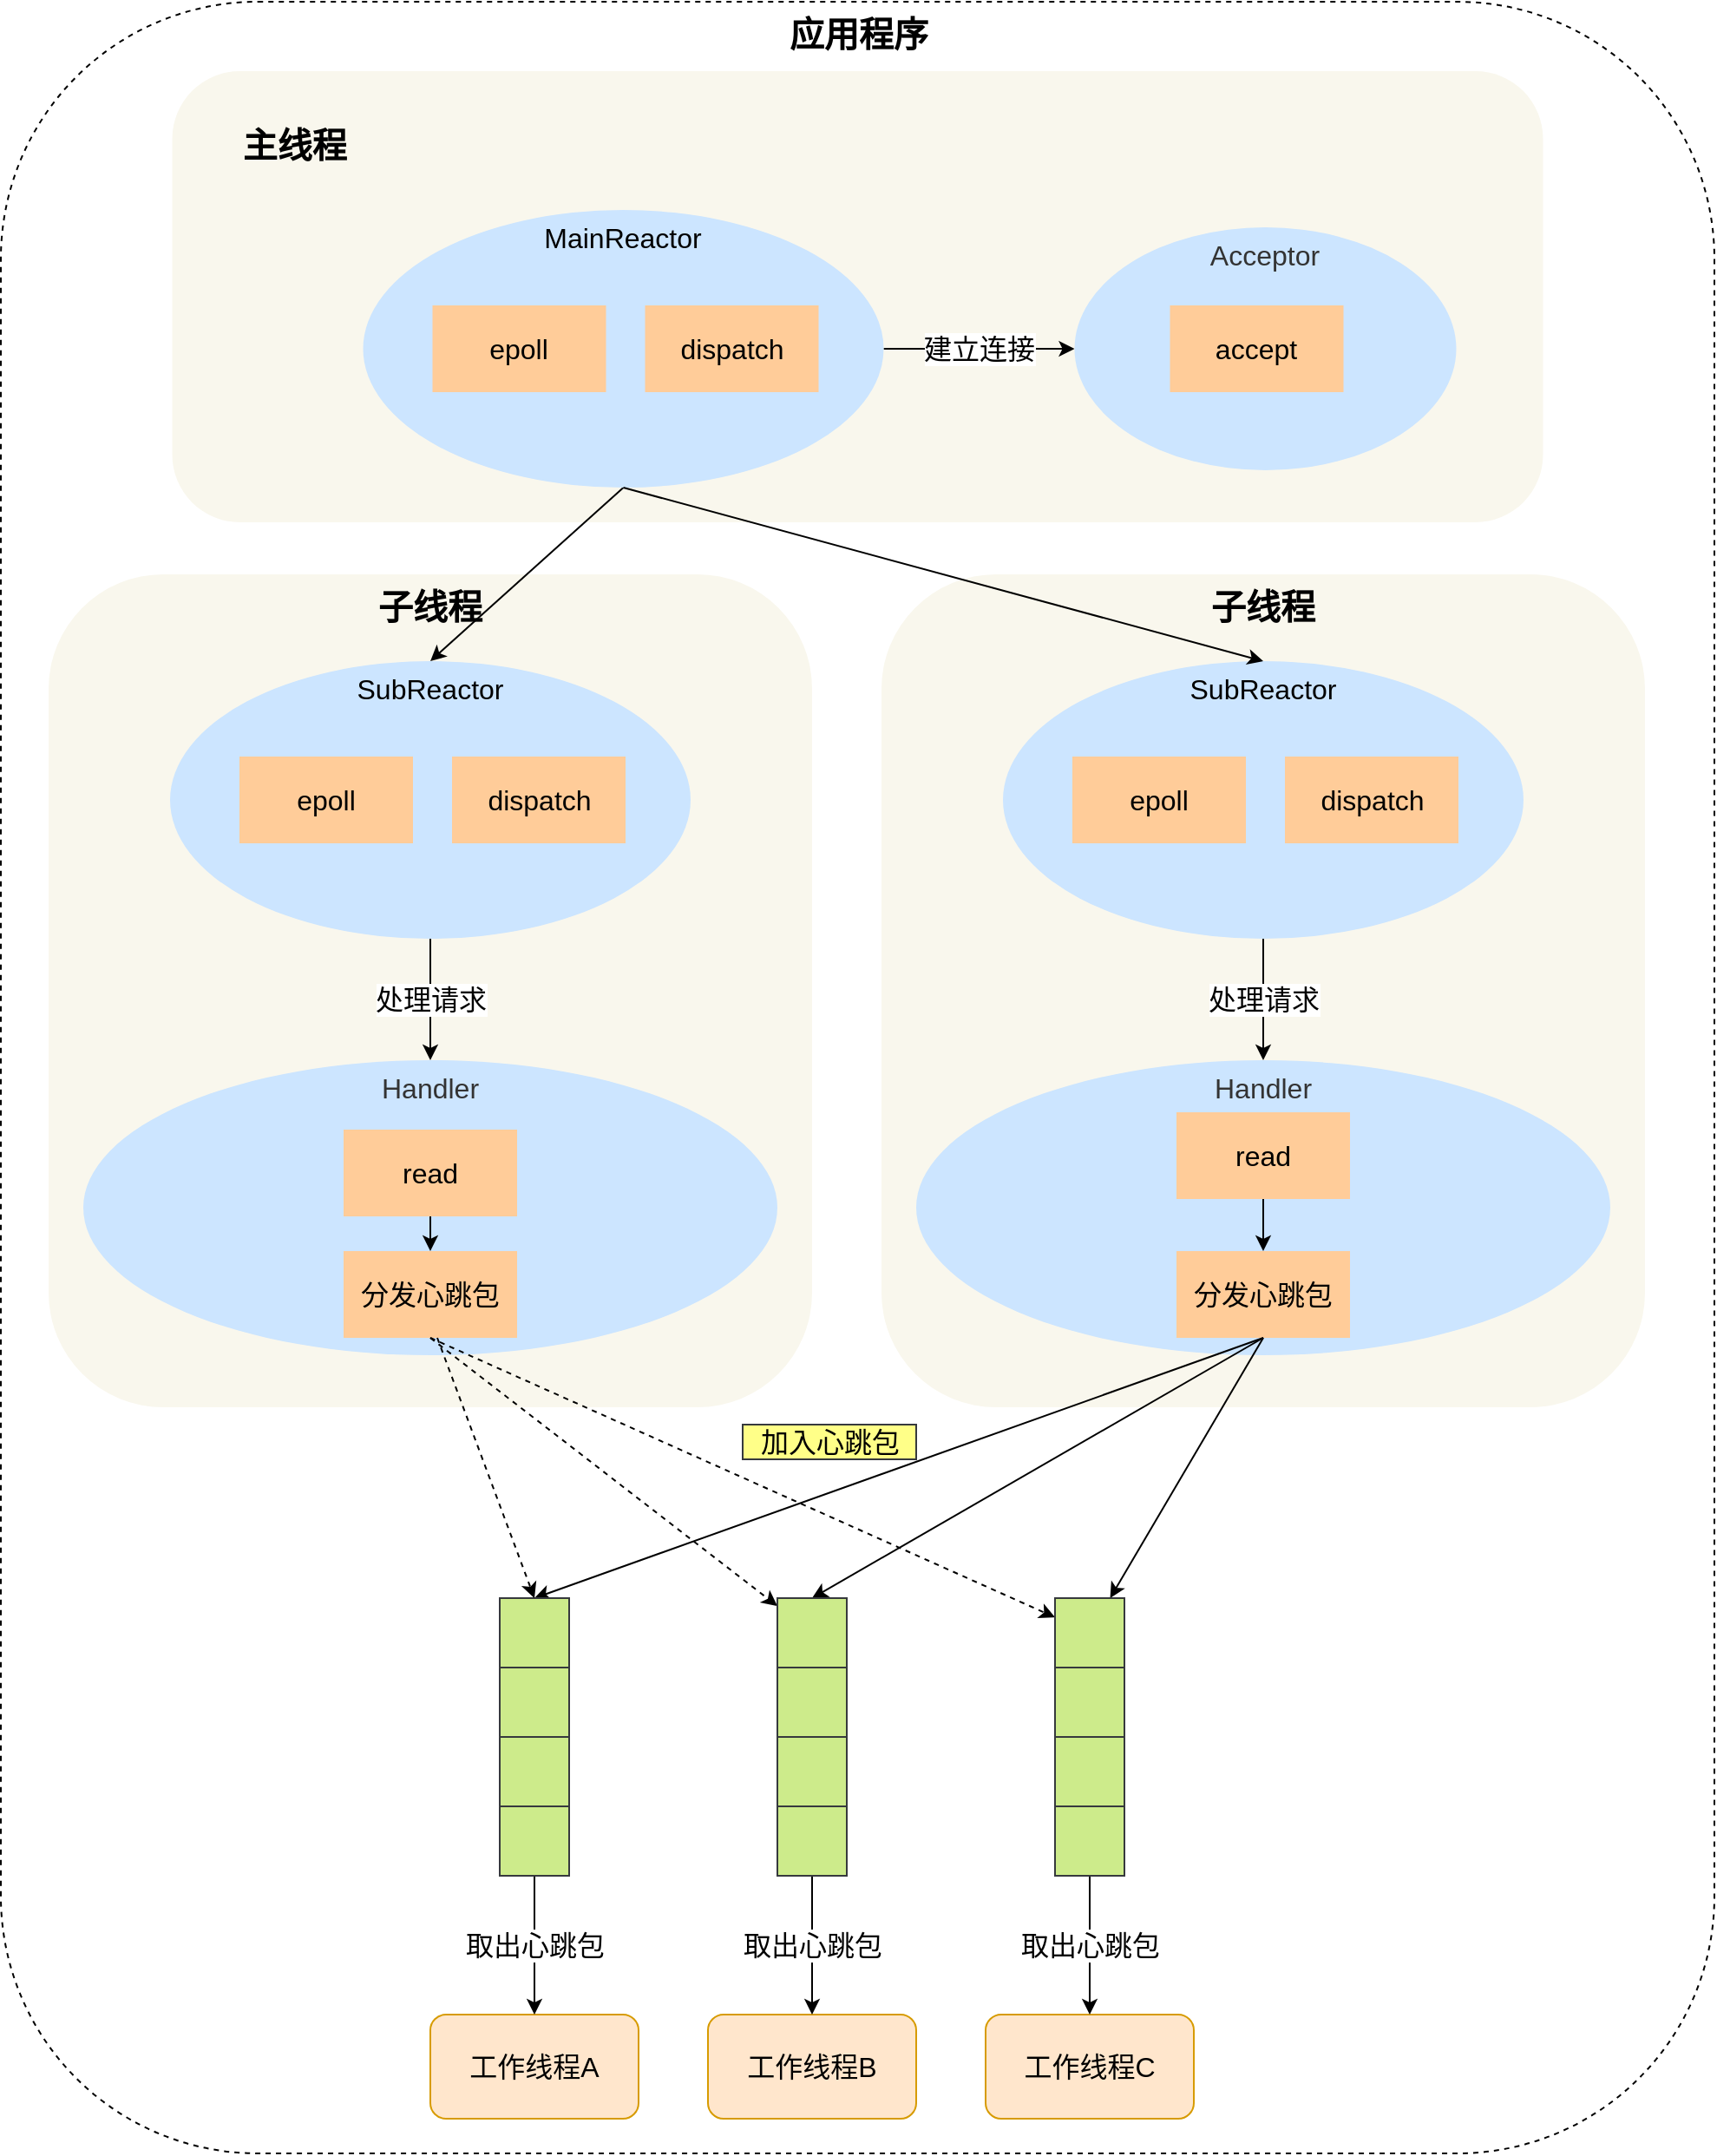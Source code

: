 <mxfile version="14.6.11" type="github">
  <diagram id="UoGNkfEAKLAxKAn6Frxw" name="第 1 页">
    <mxGraphModel dx="1773" dy="800" grid="1" gridSize="10" guides="1" tooltips="1" connect="1" arrows="1" fold="1" page="1" pageScale="1" pageWidth="827" pageHeight="1169" math="0" shadow="0">
      <root>
        <mxCell id="0" />
        <mxCell id="1" parent="0" />
        <mxCell id="xM4Qo2fzndsdYVtqKHqX-38" value="&lt;font style=&quot;font-size: 20px&quot;&gt;&lt;b&gt;应用程序&lt;/b&gt;&lt;/font&gt;" style="rounded=1;whiteSpace=wrap;html=1;labelBackgroundColor=none;fontSize=19;align=center;horizontal=1;verticalAlign=top;dashed=1;" vertex="1" parent="1">
          <mxGeometry x="-47.5" y="100" width="987.5" height="1240" as="geometry" />
        </mxCell>
        <mxCell id="xM4Qo2fzndsdYVtqKHqX-39" value="&lt;span style=&quot;font-size: 20px&quot;&gt;&lt;b&gt;子线程&lt;/b&gt;&lt;/span&gt;" style="rounded=1;whiteSpace=wrap;html=1;fontSize=16;align=center;verticalAlign=top;fillColor=#f9f7ed;strokeColor=none;" vertex="1" parent="1">
          <mxGeometry x="-20" y="430" width="440" height="480" as="geometry" />
        </mxCell>
        <mxCell id="xM4Qo2fzndsdYVtqKHqX-40" value="&lt;span style=&quot;font-size: 20px&quot;&gt;&lt;b&gt;&lt;br&gt;&amp;nbsp; &amp;nbsp; &amp;nbsp; &amp;nbsp;主线程&lt;/b&gt;&lt;/span&gt;" style="rounded=1;whiteSpace=wrap;html=1;fontSize=16;align=left;verticalAlign=top;fillColor=#f9f7ed;strokeColor=none;" vertex="1" parent="1">
          <mxGeometry x="51.25" y="140" width="790" height="260" as="geometry" />
        </mxCell>
        <mxCell id="xM4Qo2fzndsdYVtqKHqX-41" value="&lt;span style=&quot;color: rgb(51 , 51 , 51) ; font-family: &amp;#34;pingfang sc&amp;#34; , &amp;#34;lantinghei sc&amp;#34; , &amp;#34;microsoft yahei&amp;#34; , &amp;#34;hiragino sans gb&amp;#34; , &amp;#34;microsoft sans serif&amp;#34; , &amp;#34;wenquanyi micro hei&amp;#34; , &amp;#34;helvetica&amp;#34; , sans-serif&quot;&gt;Handler&lt;/span&gt;" style="ellipse;whiteSpace=wrap;html=1;verticalAlign=top;fontSize=16;fillColor=#cce5ff;labelBackgroundColor=none;strokeColor=none;" vertex="1" parent="1">
          <mxGeometry y="710" width="400" height="170" as="geometry" />
        </mxCell>
        <mxCell id="xM4Qo2fzndsdYVtqKHqX-42" value="建立连接" style="rounded=0;orthogonalLoop=1;jettySize=auto;html=1;entryX=0;entryY=0.5;entryDx=0;entryDy=0;fontSize=16;exitX=1;exitY=0.5;exitDx=0;exitDy=0;" edge="1" parent="1" source="xM4Qo2fzndsdYVtqKHqX-45" target="xM4Qo2fzndsdYVtqKHqX-48">
          <mxGeometry relative="1" as="geometry" />
        </mxCell>
        <mxCell id="xM4Qo2fzndsdYVtqKHqX-43" value="处理请求" style="rounded=0;orthogonalLoop=1;jettySize=auto;html=1;entryX=0.5;entryY=0;entryDx=0;entryDy=0;fontSize=16;" edge="1" parent="1" target="xM4Qo2fzndsdYVtqKHqX-41">
          <mxGeometry relative="1" as="geometry">
            <mxPoint x="200" y="640" as="sourcePoint" />
          </mxGeometry>
        </mxCell>
        <mxCell id="xM4Qo2fzndsdYVtqKHqX-44" style="rounded=0;orthogonalLoop=1;jettySize=auto;html=1;entryX=0.5;entryY=0;entryDx=0;entryDy=0;exitX=0.5;exitY=1;exitDx=0;exitDy=0;" edge="1" parent="1" source="xM4Qo2fzndsdYVtqKHqX-45" target="xM4Qo2fzndsdYVtqKHqX-50">
          <mxGeometry relative="1" as="geometry" />
        </mxCell>
        <mxCell id="xM4Qo2fzndsdYVtqKHqX-45" value="&lt;span style=&quot;font-size: 16px ; font-family: &amp;#34;pingfang sc&amp;#34; , &amp;#34;lantinghei sc&amp;#34; , &amp;#34;microsoft yahei&amp;#34; , &amp;#34;hiragino sans gb&amp;#34; , &amp;#34;microsoft sans serif&amp;#34; , &amp;#34;wenquanyi micro hei&amp;#34; , &amp;#34;helvetica&amp;#34; , sans-serif&quot;&gt;MainReactor&lt;/span&gt;" style="ellipse;html=1;verticalAlign=top;fontSize=16;fillColor=#cce5ff;whiteSpace=wrap;labelBackgroundColor=none;strokeColor=none;" vertex="1" parent="1">
          <mxGeometry x="161.25" y="220" width="300" height="160" as="geometry" />
        </mxCell>
        <mxCell id="xM4Qo2fzndsdYVtqKHqX-46" value="epoll" style="rounded=0;whiteSpace=wrap;html=1;fontSize=16;fillColor=#ffcc99;strokeColor=none;" vertex="1" parent="1">
          <mxGeometry x="201.25" y="275" width="100" height="50" as="geometry" />
        </mxCell>
        <mxCell id="xM4Qo2fzndsdYVtqKHqX-47" value="dispatch" style="rounded=0;whiteSpace=wrap;html=1;fontSize=16;fillColor=#ffcc99;strokeColor=none;" vertex="1" parent="1">
          <mxGeometry x="323.75" y="275" width="100" height="50" as="geometry" />
        </mxCell>
        <mxCell id="xM4Qo2fzndsdYVtqKHqX-48" value="&lt;span style=&quot;color: rgb(51, 51, 51); font-family: &amp;quot;pingfang sc&amp;quot;, &amp;quot;lantinghei sc&amp;quot;, &amp;quot;microsoft yahei&amp;quot;, &amp;quot;hiragino sans gb&amp;quot;, &amp;quot;microsoft sans serif&amp;quot;, &amp;quot;wenquanyi micro hei&amp;quot;, helvetica, sans-serif;&quot;&gt;Acceptor&lt;/span&gt;" style="ellipse;whiteSpace=wrap;html=1;verticalAlign=top;fontSize=16;fillColor=#cce5ff;labelBackgroundColor=none;strokeColor=none;" vertex="1" parent="1">
          <mxGeometry x="571.25" y="230" width="220" height="140" as="geometry" />
        </mxCell>
        <mxCell id="xM4Qo2fzndsdYVtqKHqX-49" value="accept" style="rounded=0;whiteSpace=wrap;html=1;fontSize=16;fillColor=#ffcc99;strokeColor=none;" vertex="1" parent="1">
          <mxGeometry x="626.25" y="275" width="100" height="50" as="geometry" />
        </mxCell>
        <mxCell id="xM4Qo2fzndsdYVtqKHqX-50" value="&lt;span style=&quot;font-size: 16px ; font-family: &amp;#34;pingfang sc&amp;#34; , &amp;#34;lantinghei sc&amp;#34; , &amp;#34;microsoft yahei&amp;#34; , &amp;#34;hiragino sans gb&amp;#34; , &amp;#34;microsoft sans serif&amp;#34; , &amp;#34;wenquanyi micro hei&amp;#34; , &amp;#34;helvetica&amp;#34; , sans-serif&quot;&gt;SubReactor&lt;/span&gt;" style="ellipse;html=1;verticalAlign=top;fontSize=16;fillColor=#cce5ff;whiteSpace=wrap;labelBackgroundColor=none;strokeColor=none;" vertex="1" parent="1">
          <mxGeometry x="50" y="480" width="300" height="160" as="geometry" />
        </mxCell>
        <mxCell id="xM4Qo2fzndsdYVtqKHqX-51" value="epoll" style="rounded=0;whiteSpace=wrap;html=1;fontSize=16;fillColor=#ffcc99;strokeColor=none;" vertex="1" parent="1">
          <mxGeometry x="90" y="535" width="100" height="50" as="geometry" />
        </mxCell>
        <mxCell id="xM4Qo2fzndsdYVtqKHqX-52" value="dispatch" style="rounded=0;whiteSpace=wrap;html=1;fontSize=16;fillColor=#ffcc99;strokeColor=none;" vertex="1" parent="1">
          <mxGeometry x="212.5" y="535" width="100" height="50" as="geometry" />
        </mxCell>
        <mxCell id="xM4Qo2fzndsdYVtqKHqX-53" value="&lt;span style=&quot;font-size: 20px&quot;&gt;&lt;b&gt;子线程&lt;/b&gt;&lt;/span&gt;" style="rounded=1;whiteSpace=wrap;html=1;fontSize=16;align=center;verticalAlign=top;fillColor=#f9f7ed;strokeColor=none;" vertex="1" parent="1">
          <mxGeometry x="460" y="430" width="440" height="480" as="geometry" />
        </mxCell>
        <mxCell id="xM4Qo2fzndsdYVtqKHqX-54" value="&lt;span style=&quot;color: rgb(51 , 51 , 51) ; font-family: &amp;#34;pingfang sc&amp;#34; , &amp;#34;lantinghei sc&amp;#34; , &amp;#34;microsoft yahei&amp;#34; , &amp;#34;hiragino sans gb&amp;#34; , &amp;#34;microsoft sans serif&amp;#34; , &amp;#34;wenquanyi micro hei&amp;#34; , &amp;#34;helvetica&amp;#34; , sans-serif&quot;&gt;Handler&lt;/span&gt;" style="ellipse;whiteSpace=wrap;html=1;verticalAlign=top;fontSize=16;fillColor=#cce5ff;labelBackgroundColor=none;strokeColor=none;" vertex="1" parent="1">
          <mxGeometry x="480" y="710" width="400" height="170" as="geometry" />
        </mxCell>
        <mxCell id="xM4Qo2fzndsdYVtqKHqX-55" value="处理请求" style="rounded=0;orthogonalLoop=1;jettySize=auto;html=1;entryX=0.5;entryY=0;entryDx=0;entryDy=0;fontSize=16;" edge="1" parent="1" target="xM4Qo2fzndsdYVtqKHqX-54">
          <mxGeometry relative="1" as="geometry">
            <mxPoint x="680" y="640" as="sourcePoint" />
          </mxGeometry>
        </mxCell>
        <mxCell id="xM4Qo2fzndsdYVtqKHqX-56" style="edgeStyle=none;rounded=0;orthogonalLoop=1;jettySize=auto;html=1;entryX=0.5;entryY=0;entryDx=0;entryDy=0;" edge="1" parent="1" source="xM4Qo2fzndsdYVtqKHqX-57" target="xM4Qo2fzndsdYVtqKHqX-61">
          <mxGeometry relative="1" as="geometry" />
        </mxCell>
        <mxCell id="xM4Qo2fzndsdYVtqKHqX-57" value="read" style="rounded=0;whiteSpace=wrap;html=1;fontSize=16;fillColor=#ffcc99;strokeColor=none;" vertex="1" parent="1">
          <mxGeometry x="630" y="740" width="100" height="50" as="geometry" />
        </mxCell>
        <mxCell id="xM4Qo2fzndsdYVtqKHqX-58" value="&lt;span style=&quot;font-size: 16px ; font-family: &amp;#34;pingfang sc&amp;#34; , &amp;#34;lantinghei sc&amp;#34; , &amp;#34;microsoft yahei&amp;#34; , &amp;#34;hiragino sans gb&amp;#34; , &amp;#34;microsoft sans serif&amp;#34; , &amp;#34;wenquanyi micro hei&amp;#34; , &amp;#34;helvetica&amp;#34; , sans-serif&quot;&gt;SubReactor&lt;/span&gt;" style="ellipse;html=1;verticalAlign=top;fontSize=16;fillColor=#cce5ff;whiteSpace=wrap;labelBackgroundColor=none;strokeColor=none;" vertex="1" parent="1">
          <mxGeometry x="530" y="480" width="300" height="160" as="geometry" />
        </mxCell>
        <mxCell id="xM4Qo2fzndsdYVtqKHqX-59" value="epoll" style="rounded=0;whiteSpace=wrap;html=1;fontSize=16;fillColor=#ffcc99;strokeColor=none;" vertex="1" parent="1">
          <mxGeometry x="570" y="535" width="100" height="50" as="geometry" />
        </mxCell>
        <mxCell id="xM4Qo2fzndsdYVtqKHqX-60" value="dispatch" style="rounded=0;whiteSpace=wrap;html=1;fontSize=16;fillColor=#ffcc99;strokeColor=none;" vertex="1" parent="1">
          <mxGeometry x="692.5" y="535" width="100" height="50" as="geometry" />
        </mxCell>
        <mxCell id="xM4Qo2fzndsdYVtqKHqX-61" value="分发心跳包" style="rounded=0;whiteSpace=wrap;html=1;fontSize=16;fillColor=#ffcc99;strokeColor=none;" vertex="1" parent="1">
          <mxGeometry x="630" y="820" width="100" height="50" as="geometry" />
        </mxCell>
        <mxCell id="xM4Qo2fzndsdYVtqKHqX-62" style="rounded=0;orthogonalLoop=1;jettySize=auto;html=1;entryX=0.5;entryY=0;entryDx=0;entryDy=0;exitX=0.5;exitY=1;exitDx=0;exitDy=0;" edge="1" parent="1" source="xM4Qo2fzndsdYVtqKHqX-45" target="xM4Qo2fzndsdYVtqKHqX-58">
          <mxGeometry relative="1" as="geometry" />
        </mxCell>
        <mxCell id="xM4Qo2fzndsdYVtqKHqX-63" style="edgeStyle=none;rounded=0;orthogonalLoop=1;jettySize=auto;html=1;entryX=0.5;entryY=0;entryDx=0;entryDy=0;" edge="1" parent="1" source="xM4Qo2fzndsdYVtqKHqX-64" target="xM4Qo2fzndsdYVtqKHqX-65">
          <mxGeometry relative="1" as="geometry" />
        </mxCell>
        <mxCell id="xM4Qo2fzndsdYVtqKHqX-64" value="read" style="rounded=0;whiteSpace=wrap;html=1;fontSize=16;fillColor=#ffcc99;strokeColor=none;" vertex="1" parent="1">
          <mxGeometry x="150" y="750" width="100" height="50" as="geometry" />
        </mxCell>
        <mxCell id="xM4Qo2fzndsdYVtqKHqX-65" value="分发心跳包" style="rounded=0;whiteSpace=wrap;html=1;fontSize=16;fillColor=#ffcc99;strokeColor=none;" vertex="1" parent="1">
          <mxGeometry x="150" y="820" width="100" height="50" as="geometry" />
        </mxCell>
        <mxCell id="xM4Qo2fzndsdYVtqKHqX-66" style="rounded=0;orthogonalLoop=1;jettySize=auto;html=1;dashed=1;fontSize=16;exitX=0.5;exitY=1;exitDx=0;exitDy=0;" edge="1" parent="1" source="xM4Qo2fzndsdYVtqKHqX-65" target="xM4Qo2fzndsdYVtqKHqX-79">
          <mxGeometry relative="1" as="geometry">
            <mxPoint x="320.5" y="1000" as="sourcePoint" />
          </mxGeometry>
        </mxCell>
        <mxCell id="xM4Qo2fzndsdYVtqKHqX-67" style="rounded=0;orthogonalLoop=1;jettySize=auto;html=1;dashed=1;fontSize=16;" edge="1" parent="1" target="xM4Qo2fzndsdYVtqKHqX-84">
          <mxGeometry relative="1" as="geometry">
            <mxPoint x="200" y="870" as="sourcePoint" />
          </mxGeometry>
        </mxCell>
        <mxCell id="xM4Qo2fzndsdYVtqKHqX-68" style="edgeStyle=none;rounded=0;orthogonalLoop=1;jettySize=auto;html=1;entryX=0.5;entryY=0;entryDx=0;entryDy=0;exitX=0.5;exitY=1;exitDx=0;exitDy=0;fontSize=16;" edge="1" parent="1" source="xM4Qo2fzndsdYVtqKHqX-61" target="xM4Qo2fzndsdYVtqKHqX-74">
          <mxGeometry relative="1" as="geometry">
            <mxPoint x="540.5" y="1000" as="sourcePoint" />
          </mxGeometry>
        </mxCell>
        <mxCell id="xM4Qo2fzndsdYVtqKHqX-69" style="edgeStyle=none;rounded=0;orthogonalLoop=1;jettySize=auto;html=1;entryX=0.5;entryY=0;entryDx=0;entryDy=0;exitX=0.5;exitY=1;exitDx=0;exitDy=0;fontSize=16;" edge="1" parent="1" source="xM4Qo2fzndsdYVtqKHqX-61" target="xM4Qo2fzndsdYVtqKHqX-79">
          <mxGeometry relative="1" as="geometry">
            <mxPoint x="540.5" y="1000" as="sourcePoint" />
          </mxGeometry>
        </mxCell>
        <mxCell id="xM4Qo2fzndsdYVtqKHqX-70" style="edgeStyle=none;rounded=0;orthogonalLoop=1;jettySize=auto;html=1;exitX=0.5;exitY=1;exitDx=0;exitDy=0;fontSize=16;" edge="1" parent="1" source="xM4Qo2fzndsdYVtqKHqX-61" target="xM4Qo2fzndsdYVtqKHqX-84">
          <mxGeometry relative="1" as="geometry">
            <mxPoint x="540.5" y="1000" as="sourcePoint" />
          </mxGeometry>
        </mxCell>
        <mxCell id="xM4Qo2fzndsdYVtqKHqX-71" value="工作线程A" style="rounded=1;whiteSpace=wrap;html=1;fontSize=16;fillColor=#ffe6cc;strokeColor=#d79b00;" vertex="1" parent="1">
          <mxGeometry x="200" y="1260" width="120" height="60" as="geometry" />
        </mxCell>
        <mxCell id="xM4Qo2fzndsdYVtqKHqX-72" value="工作线程B" style="rounded=1;whiteSpace=wrap;html=1;fontSize=16;fillColor=#ffe6cc;strokeColor=#d79b00;" vertex="1" parent="1">
          <mxGeometry x="360" y="1260" width="120" height="60" as="geometry" />
        </mxCell>
        <mxCell id="xM4Qo2fzndsdYVtqKHqX-73" value="工作线程C" style="rounded=1;whiteSpace=wrap;html=1;fontSize=16;fillColor=#ffe6cc;strokeColor=#d79b00;" vertex="1" parent="1">
          <mxGeometry x="520" y="1260" width="120" height="60" as="geometry" />
        </mxCell>
        <mxCell id="xM4Qo2fzndsdYVtqKHqX-74" value="" style="rounded=0;whiteSpace=wrap;html=1;fontSize=16;fillColor=#cdeb8b;strokeColor=#36393d;" vertex="1" parent="1">
          <mxGeometry x="240" y="1020" width="40" height="40" as="geometry" />
        </mxCell>
        <mxCell id="xM4Qo2fzndsdYVtqKHqX-75" value="" style="rounded=0;whiteSpace=wrap;html=1;fontSize=16;fillColor=#cdeb8b;strokeColor=#36393d;" vertex="1" parent="1">
          <mxGeometry x="240" y="1060" width="40" height="40" as="geometry" />
        </mxCell>
        <mxCell id="xM4Qo2fzndsdYVtqKHqX-76" value="" style="rounded=0;whiteSpace=wrap;html=1;fontSize=16;fillColor=#cdeb8b;strokeColor=#36393d;" vertex="1" parent="1">
          <mxGeometry x="240" y="1100" width="40" height="40" as="geometry" />
        </mxCell>
        <mxCell id="xM4Qo2fzndsdYVtqKHqX-77" value="取出心跳包" style="edgeStyle=none;rounded=0;orthogonalLoop=1;jettySize=auto;html=1;entryX=0.5;entryY=0;entryDx=0;entryDy=0;fontSize=16;exitX=0.5;exitY=1;exitDx=0;exitDy=0;" edge="1" parent="1" source="xM4Qo2fzndsdYVtqKHqX-78" target="xM4Qo2fzndsdYVtqKHqX-71">
          <mxGeometry relative="1" as="geometry">
            <mxPoint x="260" y="1210" as="sourcePoint" />
          </mxGeometry>
        </mxCell>
        <mxCell id="xM4Qo2fzndsdYVtqKHqX-78" value="" style="rounded=0;whiteSpace=wrap;html=1;fontSize=16;fillColor=#cdeb8b;strokeColor=#36393d;" vertex="1" parent="1">
          <mxGeometry x="240" y="1140" width="40" height="40" as="geometry" />
        </mxCell>
        <mxCell id="xM4Qo2fzndsdYVtqKHqX-79" value="" style="rounded=0;whiteSpace=wrap;html=1;fontSize=16;fillColor=#cdeb8b;strokeColor=#36393d;" vertex="1" parent="1">
          <mxGeometry x="400" y="1020" width="40" height="40" as="geometry" />
        </mxCell>
        <mxCell id="xM4Qo2fzndsdYVtqKHqX-80" value="" style="rounded=0;whiteSpace=wrap;html=1;fontSize=16;fillColor=#cdeb8b;strokeColor=#36393d;" vertex="1" parent="1">
          <mxGeometry x="400" y="1060" width="40" height="40" as="geometry" />
        </mxCell>
        <mxCell id="xM4Qo2fzndsdYVtqKHqX-81" value="" style="rounded=0;whiteSpace=wrap;html=1;fontSize=16;fillColor=#cdeb8b;strokeColor=#36393d;" vertex="1" parent="1">
          <mxGeometry x="400" y="1100" width="40" height="40" as="geometry" />
        </mxCell>
        <mxCell id="xM4Qo2fzndsdYVtqKHqX-82" value="取出心跳包" style="edgeStyle=none;rounded=0;orthogonalLoop=1;jettySize=auto;html=1;entryX=0.5;entryY=0;entryDx=0;entryDy=0;fontSize=16;exitX=0.5;exitY=1;exitDx=0;exitDy=0;" edge="1" parent="1" source="xM4Qo2fzndsdYVtqKHqX-83" target="xM4Qo2fzndsdYVtqKHqX-72">
          <mxGeometry relative="1" as="geometry">
            <mxPoint x="420" y="1210" as="sourcePoint" />
          </mxGeometry>
        </mxCell>
        <mxCell id="xM4Qo2fzndsdYVtqKHqX-83" value="" style="rounded=0;whiteSpace=wrap;html=1;fontSize=16;fillColor=#cdeb8b;strokeColor=#36393d;" vertex="1" parent="1">
          <mxGeometry x="400" y="1140" width="40" height="40" as="geometry" />
        </mxCell>
        <mxCell id="xM4Qo2fzndsdYVtqKHqX-84" value="" style="rounded=0;whiteSpace=wrap;html=1;fontSize=16;fillColor=#cdeb8b;strokeColor=#36393d;" vertex="1" parent="1">
          <mxGeometry x="560" y="1020" width="40" height="40" as="geometry" />
        </mxCell>
        <mxCell id="xM4Qo2fzndsdYVtqKHqX-85" value="" style="rounded=0;whiteSpace=wrap;html=1;fontSize=16;fillColor=#cdeb8b;strokeColor=#36393d;" vertex="1" parent="1">
          <mxGeometry x="560" y="1060" width="40" height="40" as="geometry" />
        </mxCell>
        <mxCell id="xM4Qo2fzndsdYVtqKHqX-86" value="" style="rounded=0;whiteSpace=wrap;html=1;fontSize=16;fillColor=#cdeb8b;strokeColor=#36393d;" vertex="1" parent="1">
          <mxGeometry x="560" y="1100" width="40" height="40" as="geometry" />
        </mxCell>
        <mxCell id="xM4Qo2fzndsdYVtqKHqX-87" value="取出心跳包" style="edgeStyle=none;rounded=0;orthogonalLoop=1;jettySize=auto;html=1;entryX=0.5;entryY=0;entryDx=0;entryDy=0;fontSize=16;exitX=0.5;exitY=1;exitDx=0;exitDy=0;" edge="1" parent="1" source="xM4Qo2fzndsdYVtqKHqX-88" target="xM4Qo2fzndsdYVtqKHqX-73">
          <mxGeometry relative="1" as="geometry">
            <mxPoint x="580" y="1210" as="sourcePoint" />
          </mxGeometry>
        </mxCell>
        <mxCell id="xM4Qo2fzndsdYVtqKHqX-88" value="" style="rounded=0;whiteSpace=wrap;html=1;fontSize=16;fillColor=#cdeb8b;strokeColor=#36393d;" vertex="1" parent="1">
          <mxGeometry x="560" y="1140" width="40" height="40" as="geometry" />
        </mxCell>
        <mxCell id="xM4Qo2fzndsdYVtqKHqX-89" value="加入心跳包" style="text;html=1;align=center;verticalAlign=middle;resizable=0;points=[];autosize=1;strokeColor=#36393d;fontSize=16;fillColor=#ffff88;" vertex="1" parent="1">
          <mxGeometry x="380" y="920" width="100" height="20" as="geometry" />
        </mxCell>
        <mxCell id="xM4Qo2fzndsdYVtqKHqX-90" style="rounded=0;orthogonalLoop=1;jettySize=auto;html=1;entryX=0.5;entryY=0;entryDx=0;entryDy=0;dashed=1;fontSize=16;" edge="1" parent="1" target="xM4Qo2fzndsdYVtqKHqX-74">
          <mxGeometry relative="1" as="geometry">
            <mxPoint x="204" y="870" as="sourcePoint" />
            <mxPoint x="150" y="1039" as="targetPoint" />
          </mxGeometry>
        </mxCell>
      </root>
    </mxGraphModel>
  </diagram>
</mxfile>
